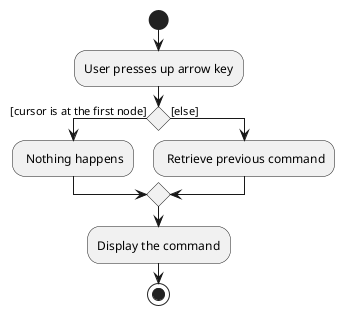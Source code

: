 @startuml
start
:User presses up arrow key;
if () then ([cursor is at the first node])
    : Nothing happens;
else ([else])
    : Retrieve previous command;
endif
:Display the command;
stop
@enduml
